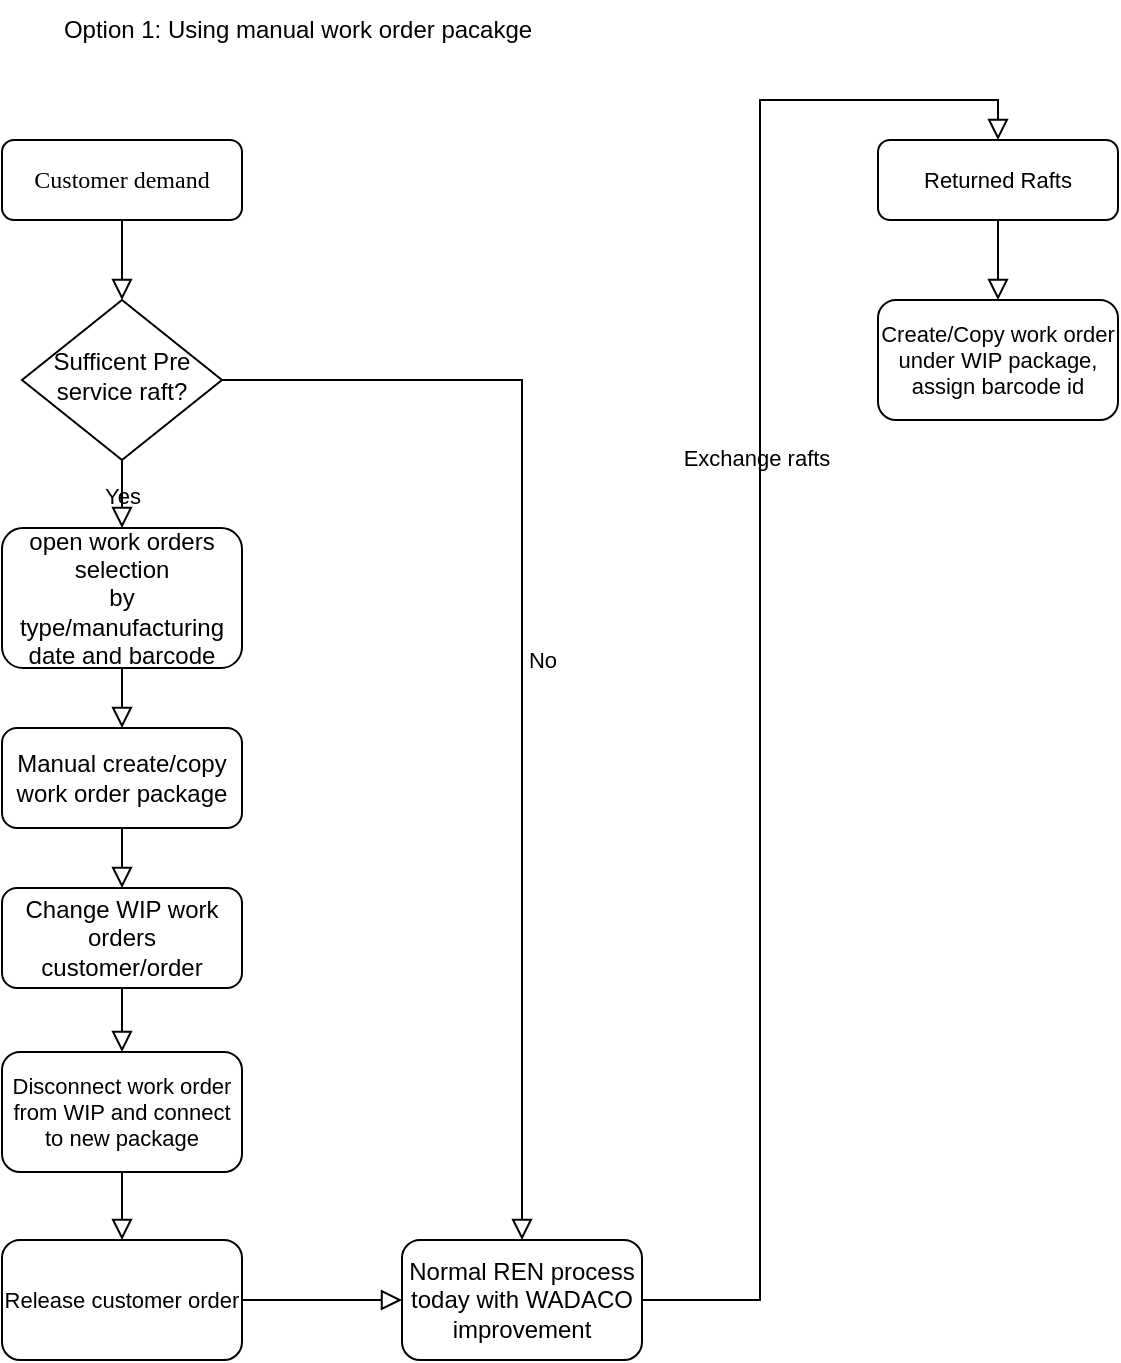 <mxfile version="25.0.3">
  <diagram id="C5RBs43oDa-KdzZeNtuy" name="Page-1">
    <mxGraphModel dx="1434" dy="738" grid="1" gridSize="10" guides="1" tooltips="1" connect="1" arrows="1" fold="1" page="1" pageScale="1" pageWidth="827" pageHeight="1169" math="0" shadow="0">
      <root>
        <mxCell id="WIyWlLk6GJQsqaUBKTNV-0" />
        <mxCell id="WIyWlLk6GJQsqaUBKTNV-1" parent="WIyWlLk6GJQsqaUBKTNV-0" />
        <mxCell id="WIyWlLk6GJQsqaUBKTNV-2" value="" style="rounded=0;html=1;jettySize=auto;orthogonalLoop=1;fontSize=11;endArrow=block;endFill=0;endSize=8;strokeWidth=1;shadow=0;labelBackgroundColor=none;edgeStyle=orthogonalEdgeStyle;" parent="WIyWlLk6GJQsqaUBKTNV-1" source="WIyWlLk6GJQsqaUBKTNV-3" target="WIyWlLk6GJQsqaUBKTNV-6" edge="1">
          <mxGeometry relative="1" as="geometry" />
        </mxCell>
        <mxCell id="WIyWlLk6GJQsqaUBKTNV-3" value="&lt;font face=&quot;Verdana&quot;&gt;Customer demand&lt;/font&gt;" style="rounded=1;whiteSpace=wrap;html=1;fontSize=12;glass=0;strokeWidth=1;shadow=0;" parent="WIyWlLk6GJQsqaUBKTNV-1" vertex="1">
          <mxGeometry x="167" y="80" width="120" height="40" as="geometry" />
        </mxCell>
        <mxCell id="WIyWlLk6GJQsqaUBKTNV-5" value="No" style="edgeStyle=orthogonalEdgeStyle;rounded=0;html=1;jettySize=auto;orthogonalLoop=1;fontSize=11;endArrow=block;endFill=0;endSize=8;strokeWidth=1;shadow=0;labelBackgroundColor=none;entryX=0.5;entryY=0;entryDx=0;entryDy=0;" parent="WIyWlLk6GJQsqaUBKTNV-1" source="WIyWlLk6GJQsqaUBKTNV-6" target="YTLM1UgtK1OACf1yfTNr-18" edge="1">
          <mxGeometry y="10" relative="1" as="geometry">
            <mxPoint as="offset" />
            <mxPoint x="327" y="200" as="targetPoint" />
          </mxGeometry>
        </mxCell>
        <mxCell id="YTLM1UgtK1OACf1yfTNr-13" style="edgeStyle=orthogonalEdgeStyle;shape=connector;rounded=0;orthogonalLoop=1;jettySize=auto;html=1;exitX=0.5;exitY=1;exitDx=0;exitDy=0;entryX=0.5;entryY=0;entryDx=0;entryDy=0;shadow=0;strokeColor=default;strokeWidth=1;align=center;verticalAlign=middle;fontFamily=Helvetica;fontSize=11;fontColor=default;labelBackgroundColor=none;endArrow=block;endFill=0;endSize=8;" parent="WIyWlLk6GJQsqaUBKTNV-1" source="WIyWlLk6GJQsqaUBKTNV-6" target="YTLM1UgtK1OACf1yfTNr-1" edge="1">
          <mxGeometry relative="1" as="geometry" />
        </mxCell>
        <mxCell id="YTLM1UgtK1OACf1yfTNr-14" value="Yes" style="edgeLabel;html=1;align=center;verticalAlign=middle;resizable=0;points=[];fontFamily=Helvetica;fontSize=11;fontColor=default;labelBackgroundColor=none;" parent="YTLM1UgtK1OACf1yfTNr-13" vertex="1" connectable="0">
          <mxGeometry x="0.059" relative="1" as="geometry">
            <mxPoint as="offset" />
          </mxGeometry>
        </mxCell>
        <mxCell id="WIyWlLk6GJQsqaUBKTNV-6" value="Sufficent Pre service raft?" style="rhombus;whiteSpace=wrap;html=1;shadow=0;fontFamily=Helvetica;fontSize=12;align=center;strokeWidth=1;spacing=6;spacingTop=-4;" parent="WIyWlLk6GJQsqaUBKTNV-1" vertex="1">
          <mxGeometry x="177" y="160" width="100" height="80" as="geometry" />
        </mxCell>
        <mxCell id="YTLM1UgtK1OACf1yfTNr-0" value="Option 1: Using manual work order pacakge" style="text;strokeColor=none;align=center;fillColor=none;html=1;verticalAlign=middle;whiteSpace=wrap;rounded=0;" parent="WIyWlLk6GJQsqaUBKTNV-1" vertex="1">
          <mxGeometry x="190" y="10" width="250" height="30" as="geometry" />
        </mxCell>
        <mxCell id="YTLM1UgtK1OACf1yfTNr-1" value="open work orders selection&lt;div&gt;by type/manufacturing date and barcode&lt;/div&gt;" style="rounded=1;whiteSpace=wrap;html=1;" parent="WIyWlLk6GJQsqaUBKTNV-1" vertex="1">
          <mxGeometry x="167" y="274" width="120" height="70" as="geometry" />
        </mxCell>
        <mxCell id="YTLM1UgtK1OACf1yfTNr-11" value="" style="edgeStyle=orthogonalEdgeStyle;shape=connector;rounded=0;orthogonalLoop=1;jettySize=auto;html=1;shadow=0;strokeColor=default;strokeWidth=1;align=center;verticalAlign=middle;fontFamily=Helvetica;fontSize=11;fontColor=default;labelBackgroundColor=none;endArrow=block;endFill=0;endSize=8;" parent="WIyWlLk6GJQsqaUBKTNV-1" source="YTLM1UgtK1OACf1yfTNr-2" target="YTLM1UgtK1OACf1yfTNr-7" edge="1">
          <mxGeometry relative="1" as="geometry" />
        </mxCell>
        <mxCell id="YTLM1UgtK1OACf1yfTNr-2" value="Manual create/copy work order package" style="rounded=1;whiteSpace=wrap;html=1;" parent="WIyWlLk6GJQsqaUBKTNV-1" vertex="1">
          <mxGeometry x="167" y="374" width="120" height="50" as="geometry" />
        </mxCell>
        <mxCell id="YTLM1UgtK1OACf1yfTNr-6" value="" style="rounded=0;html=1;jettySize=auto;orthogonalLoop=1;fontSize=11;endArrow=block;endFill=0;endSize=8;strokeWidth=1;shadow=0;labelBackgroundColor=none;edgeStyle=orthogonalEdgeStyle;entryX=0.5;entryY=0;entryDx=0;entryDy=0;exitX=0.442;exitY=1;exitDx=0;exitDy=0;exitPerimeter=0;" parent="WIyWlLk6GJQsqaUBKTNV-1" source="YTLM1UgtK1OACf1yfTNr-1" target="YTLM1UgtK1OACf1yfTNr-2" edge="1">
          <mxGeometry relative="1" as="geometry">
            <mxPoint x="237" y="130" as="sourcePoint" />
            <mxPoint x="237" y="180" as="targetPoint" />
          </mxGeometry>
        </mxCell>
        <mxCell id="YTLM1UgtK1OACf1yfTNr-15" value="" style="edgeStyle=orthogonalEdgeStyle;shape=connector;rounded=0;orthogonalLoop=1;jettySize=auto;html=1;shadow=0;strokeColor=default;strokeWidth=1;align=center;verticalAlign=middle;fontFamily=Helvetica;fontSize=11;fontColor=default;labelBackgroundColor=none;endArrow=block;endFill=0;endSize=8;" parent="WIyWlLk6GJQsqaUBKTNV-1" source="YTLM1UgtK1OACf1yfTNr-7" target="YTLM1UgtK1OACf1yfTNr-12" edge="1">
          <mxGeometry relative="1" as="geometry" />
        </mxCell>
        <mxCell id="YTLM1UgtK1OACf1yfTNr-7" value="Change WIP work orders customer/order" style="rounded=1;whiteSpace=wrap;html=1;" parent="WIyWlLk6GJQsqaUBKTNV-1" vertex="1">
          <mxGeometry x="167" y="454" width="120" height="50" as="geometry" />
        </mxCell>
        <mxCell id="YTLM1UgtK1OACf1yfTNr-17" style="edgeStyle=orthogonalEdgeStyle;shape=connector;rounded=0;orthogonalLoop=1;jettySize=auto;html=1;exitX=0.5;exitY=1;exitDx=0;exitDy=0;entryX=0.5;entryY=0;entryDx=0;entryDy=0;shadow=0;strokeColor=default;strokeWidth=1;align=center;verticalAlign=middle;fontFamily=Helvetica;fontSize=11;fontColor=default;labelBackgroundColor=none;endArrow=block;endFill=0;endSize=8;" parent="WIyWlLk6GJQsqaUBKTNV-1" source="YTLM1UgtK1OACf1yfTNr-12" target="YTLM1UgtK1OACf1yfTNr-16" edge="1">
          <mxGeometry relative="1" as="geometry" />
        </mxCell>
        <mxCell id="YTLM1UgtK1OACf1yfTNr-12" value="Disconnect work order from WIP and connect to new package" style="rounded=1;whiteSpace=wrap;html=1;fontFamily=Helvetica;fontSize=11;fontColor=default;labelBackgroundColor=none;" parent="WIyWlLk6GJQsqaUBKTNV-1" vertex="1">
          <mxGeometry x="167" y="536" width="120" height="60" as="geometry" />
        </mxCell>
        <mxCell id="YTLM1UgtK1OACf1yfTNr-19" value="" style="edgeStyle=orthogonalEdgeStyle;shape=connector;rounded=0;orthogonalLoop=1;jettySize=auto;html=1;shadow=0;strokeColor=default;strokeWidth=1;align=center;verticalAlign=middle;fontFamily=Helvetica;fontSize=11;fontColor=default;labelBackgroundColor=none;endArrow=block;endFill=0;endSize=8;" parent="WIyWlLk6GJQsqaUBKTNV-1" source="YTLM1UgtK1OACf1yfTNr-16" target="YTLM1UgtK1OACf1yfTNr-18" edge="1">
          <mxGeometry relative="1" as="geometry" />
        </mxCell>
        <mxCell id="YTLM1UgtK1OACf1yfTNr-16" value="Release customer order" style="rounded=1;whiteSpace=wrap;html=1;fontFamily=Helvetica;fontSize=11;fontColor=default;labelBackgroundColor=none;" parent="WIyWlLk6GJQsqaUBKTNV-1" vertex="1">
          <mxGeometry x="167" y="630" width="120" height="60" as="geometry" />
        </mxCell>
        <mxCell id="irxJISRJAq3c94Vwhtzy-0" style="edgeStyle=orthogonalEdgeStyle;rounded=0;orthogonalLoop=1;jettySize=auto;html=1;exitX=1;exitY=0.5;exitDx=0;exitDy=0;entryX=0.5;entryY=0;entryDx=0;entryDy=0;shadow=0;strokeColor=default;strokeWidth=1;align=center;verticalAlign=middle;fontFamily=Helvetica;fontSize=11;fontColor=default;labelBackgroundColor=none;endArrow=block;endFill=0;endSize=8;" edge="1" parent="WIyWlLk6GJQsqaUBKTNV-1" source="YTLM1UgtK1OACf1yfTNr-18" target="YTLM1UgtK1OACf1yfTNr-20">
          <mxGeometry relative="1" as="geometry">
            <mxPoint x="510" y="660" as="targetPoint" />
          </mxGeometry>
        </mxCell>
        <mxCell id="irxJISRJAq3c94Vwhtzy-2" value="Exchange rafts" style="edgeLabel;html=1;align=center;verticalAlign=middle;resizable=0;points=[];fontFamily=Helvetica;fontSize=11;fontColor=default;labelBackgroundColor=none;fillColor=none;gradientColor=none;" vertex="1" connectable="0" parent="irxJISRJAq3c94Vwhtzy-0">
          <mxGeometry x="0.203" y="2" relative="1" as="geometry">
            <mxPoint as="offset" />
          </mxGeometry>
        </mxCell>
        <mxCell id="YTLM1UgtK1OACf1yfTNr-18" value="&lt;span style=&quot;font-size: 12px;&quot;&gt;Normal REN process today with WADACO improvement&lt;/span&gt;" style="whiteSpace=wrap;html=1;fontSize=11;rounded=1;labelBackgroundColor=none;" parent="WIyWlLk6GJQsqaUBKTNV-1" vertex="1">
          <mxGeometry x="367" y="630" width="120" height="60" as="geometry" />
        </mxCell>
        <mxCell id="irxJISRJAq3c94Vwhtzy-3" value="" style="edgeStyle=orthogonalEdgeStyle;rounded=0;orthogonalLoop=1;jettySize=auto;html=1;fontFamily=Helvetica;fontSize=11;fontColor=default;labelBackgroundColor=none;resizable=0;shadow=0;strokeColor=default;strokeWidth=1;align=center;verticalAlign=middle;endArrow=block;endFill=0;endSize=8;" edge="1" parent="WIyWlLk6GJQsqaUBKTNV-1" source="YTLM1UgtK1OACf1yfTNr-20" target="irxJISRJAq3c94Vwhtzy-1">
          <mxGeometry relative="1" as="geometry" />
        </mxCell>
        <mxCell id="YTLM1UgtK1OACf1yfTNr-20" value="Returned Rafts" style="rounded=1;whiteSpace=wrap;html=1;fontFamily=Helvetica;fontSize=11;fontColor=default;labelBackgroundColor=none;" parent="WIyWlLk6GJQsqaUBKTNV-1" vertex="1">
          <mxGeometry x="605" y="80" width="120" height="40" as="geometry" />
        </mxCell>
        <mxCell id="irxJISRJAq3c94Vwhtzy-1" value="Create/Copy work order under WIP package, assign barcode id" style="rounded=1;whiteSpace=wrap;html=1;align=center;verticalAlign=middle;fontFamily=Helvetica;fontSize=11;fontColor=default;labelBackgroundColor=none;resizable=0;fillColor=none;gradientColor=none;" vertex="1" parent="WIyWlLk6GJQsqaUBKTNV-1">
          <mxGeometry x="605" y="160" width="120" height="60" as="geometry" />
        </mxCell>
      </root>
    </mxGraphModel>
  </diagram>
</mxfile>
